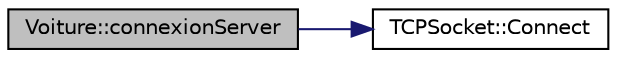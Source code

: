 digraph "Voiture::connexionServer"
{
  edge [fontname="Helvetica",fontsize="10",labelfontname="Helvetica",labelfontsize="10"];
  node [fontname="Helvetica",fontsize="10",shape=record];
  rankdir="LR";
  Node7 [label="Voiture::connexionServer",height=0.2,width=0.4,color="black", fillcolor="grey75", style="filled", fontcolor="black"];
  Node7 -> Node8 [color="midnightblue",fontsize="10",style="solid",fontname="Helvetica"];
  Node8 [label="TCPSocket::Connect",height=0.2,width=0.4,color="black", fillcolor="white", style="filled",URL="$class_t_c_p_socket.html#ac816c30175550d8d9a14c89c1c5ec8da",tooltip="Connects an IP Adress to a specific port. "];
}
